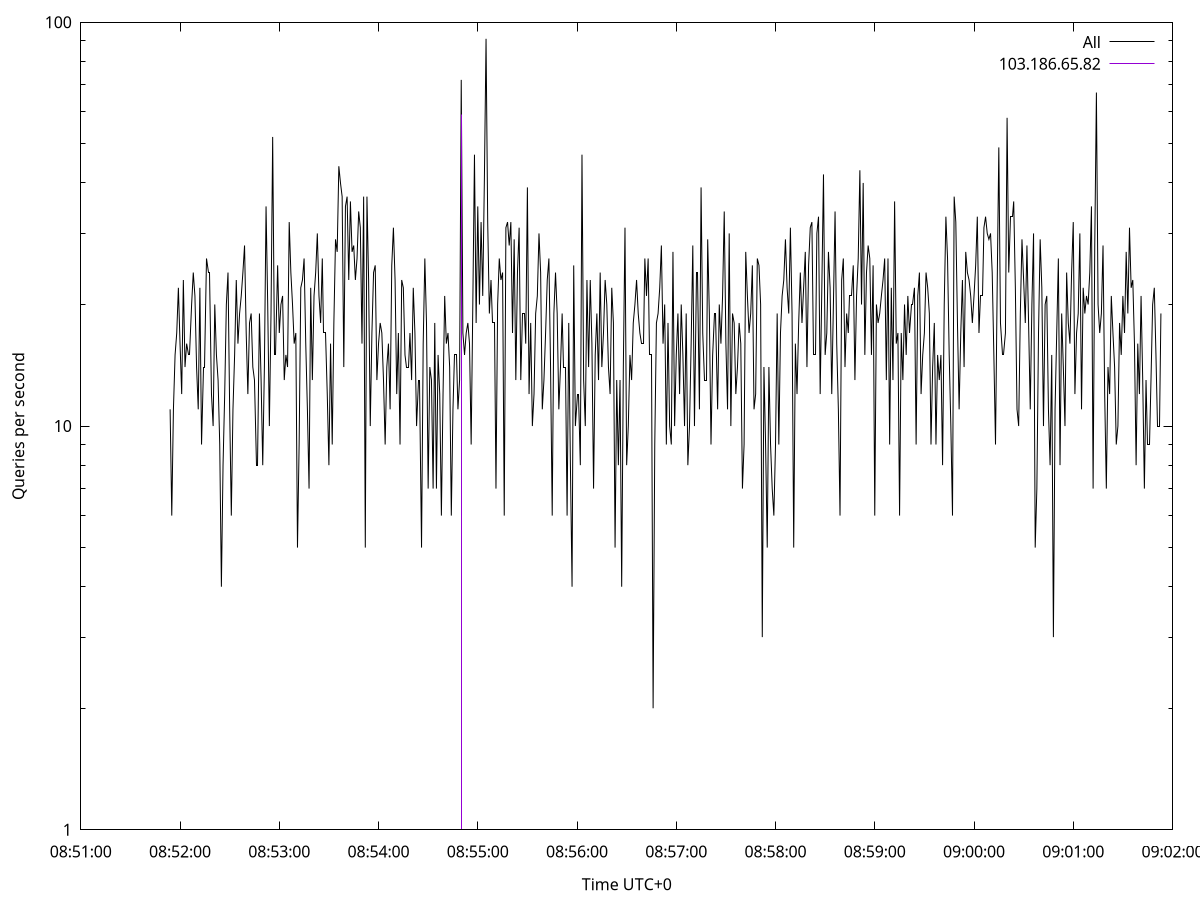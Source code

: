 set terminal pngcairo size 1024,768
set output 'Sun Jan  7 15:51:54 2024.png'
set ylabel 'Queries per second'
set xlabel 'Time UTC+0'
set xdata time
set timefmt "%s"
set log y
plot \
'-' using 1:2 linecolor 0 linetype 2 with lines title 'All', \
'-' using 1:2 linecolor 1 linetype 3 with impulses title "103.186.65.82"
1704617514 11
1704617515 6
1704617516 11
1704617517 15
1704617518 17
1704617519 22
1704617520 16
1704617521 12
1704617522 23
1704617523 14
1704617524 16
1704617525 15
1704617526 15
1704617527 20
1704617528 24
1704617529 21
1704617530 14
1704617531 11
1704617532 22
1704617533 9
1704617534 14
1704617535 14
1704617536 26
1704617537 24
1704617538 24
1704617539 12
1704617540 10
1704617541 20
1704617542 15
1704617543 13
1704617544 9
1704617545 4
1704617546 8
1704617547 12
1704617548 20
1704617549 24
1704617550 11
1704617551 6
1704617552 11
1704617553 15
1704617554 23
1704617555 16
1704617556 19
1704617557 21
1704617558 24
1704617559 28
1704617560 17
1704617561 12
1704617562 18
1704617563 19
1704617564 14
1704617565 13
1704617566 8
1704617567 8
1704617568 19
1704617569 13
1704617570 8
1704617571 14
1704617572 35
1704617573 20
1704617574 10
1704617575 19
1704617576 52
1704617577 15
1704617578 15
1704617579 25
1704617580 17
1704617581 20
1704617582 21
1704617583 13
1704617584 15
1704617585 14
1704617586 32
1704617587 24
1704617588 20
1704617589 16
1704617590 17
1704617591 5
1704617592 9
1704617593 22
1704617594 23
1704617595 26
1704617596 16
1704617597 11
1704617598 7
1704617599 22
1704617600 13
1704617601 21
1704617602 24
1704617603 30
1704617604 21
1704617605 18
1704617606 26
1704617607 17
1704617608 17
1704617609 12
1704617610 8
1704617611 16
1704617612 9
1704617613 18
1704617614 29
1704617615 27
1704617616 44
1704617617 40
1704617618 37
1704617619 14
1704617620 35
1704617621 37
1704617622 23
1704617623 36
1704617624 27
1704617625 28
1704617626 23
1704617627 26
1704617628 34
1704617629 31
1704617630 16
1704617631 37
1704617632 5
1704617633 37
1704617634 23
1704617635 10
1704617636 17
1704617637 24
1704617638 25
1704617639 13
1704617640 16
1704617641 18
1704617642 17
1704617643 13
1704617644 9
1704617645 14
1704617646 16
1704617647 11
1704617648 25
1704617649 31
1704617650 23
1704617651 12
1704617652 17
1704617653 9
1704617654 23
1704617655 22
1704617656 15
1704617657 14
1704617658 14
1704617659 17
1704617660 13
1704617661 22
1704617662 17
1704617663 10
1704617664 13
1704617665 13
1704617666 5
1704617667 16
1704617668 26
1704617669 18
1704617670 7
1704617671 14
1704617672 13
1704617673 7
1704617674 18
1704617675 7
1704617676 15
1704617677 12
1704617678 6
1704617679 12
1704617680 21
1704617681 16
1704617682 17
1704617683 14
1704617684 6
1704617685 11
1704617686 15
1704617687 15
1704617688 11
1704617689 13
1704617690 72
1704617691 17
1704617692 15
1704617693 17
1704617694 18
1704617695 16
1704617696 9
1704617697 20
1704617698 47
1704617699 18
1704617700 35
1704617701 20
1704617702 32
1704617703 21
1704617704 41
1704617705 91
1704617706 32
1704617707 19
1704617708 23
1704617709 18
1704617710 18
1704617711 7
1704617712 20
1704617713 26
1704617714 23
1704617715 24
1704617716 6
1704617717 31
1704617718 32
1704617719 28
1704617720 32
1704617721 17
1704617722 29
1704617723 13
1704617724 24
1704617725 31
1704617726 13
1704617727 19
1704617728 19
1704617729 16
1704617730 39
1704617731 12
1704617732 18
1704617733 10
1704617734 12
1704617735 19
1704617736 21
1704617737 30
1704617738 24
1704617739 11
1704617740 13
1704617741 17
1704617742 23
1704617743 26
1704617744 14
1704617745 6
1704617746 19
1704617747 24
1704617748 19
1704617749 11
1704617750 14
1704617751 19
1704617752 14
1704617753 14
1704617754 6
1704617755 18
1704617756 8
1704617757 4
1704617758 25
1704617759 10
1704617760 12
1704617761 12
1704617762 8
1704617763 47
1704617764 13
1704617765 10
1704617766 23
1704617767 14
1704617768 23
1704617769 16
1704617770 7
1704617771 15
1704617772 19
1704617773 13
1704617774 24
1704617775 14
1704617776 17
1704617777 23
1704617778 20
1704617779 14
1704617780 12
1704617781 22
1704617782 18
1704617783 5
1704617784 13
1704617785 8
1704617786 13
1704617787 4
1704617788 14
1704617789 31
1704617790 8
1704617791 10
1704617792 15
1704617793 13
1704617794 18
1704617795 20
1704617796 23
1704617797 19
1704617798 17
1704617799 16
1704617800 16
1704617801 26
1704617802 21
1704617803 26
1704617804 15
1704617805 15
1704617806 2
1704617807 9
1704617808 18
1704617809 19
1704617810 22
1704617811 28
1704617812 16
1704617813 20
1704617814 9
1704617815 18
1704617816 10
1704617817 9
1704617818 27
1704617819 10
1704617820 15
1704617821 19
1704617822 12
1704617823 20
1704617824 15
1704617825 10
1704617826 19
1704617827 8
1704617828 10
1704617829 16
1704617830 28
1704617831 10
1704617832 24
1704617833 24
1704617834 11
1704617835 39
1704617836 17
1704617837 13
1704617838 13
1704617839 29
1704617840 19
1704617841 9
1704617842 15
1704617843 19
1704617844 19
1704617845 11
1704617846 20
1704617847 16
1704617848 21
1704617849 34
1704617850 16
1704617851 11
1704617852 30
1704617853 10
1704617854 19
1704617855 18
1704617856 12
1704617857 14
1704617858 18
1704617859 16
1704617860 7
1704617861 9
1704617862 27
1704617863 21
1704617864 17
1704617865 19
1704617866 25
1704617867 11
1704617868 12
1704617869 26
1704617870 25
1704617871 20
1704617872 3
1704617873 14
1704617874 9
1704617875 5
1704617876 14
1704617877 9
1704617878 7
1704617879 6
1704617880 9
1704617881 19
1704617882 9
1704617883 17
1704617884 21
1704617885 23
1704617886 29
1704617887 22
1704617888 19
1704617889 31
1704617890 19
1704617891 5
1704617892 16
1704617893 12
1704617894 18
1704617895 24
1704617896 18
1704617897 22
1704617898 27
1704617899 14
1704617900 25
1704617901 31
1704617902 32
1704617903 15
1704617904 15
1704617905 30
1704617906 33
1704617907 12
1704617908 22
1704617909 42
1704617910 15
1704617911 17
1704617912 27
1704617913 22
1704617914 12
1704617915 20
1704617916 34
1704617917 16
1704617918 11
1704617919 6
1704617920 23
1704617921 26
1704617922 14
1704617923 19
1704617924 17
1704617925 21
1704617926 21
1704617927 25
1704617928 13
1704617929 21
1704617930 26
1704617931 43
1704617932 20
1704617933 40
1704617934 15
1704617935 24
1704617936 28
1704617937 26
1704617938 15
1704617939 25
1704617940 6
1704617941 20
1704617942 18
1704617943 19
1704617944 21
1704617945 23
1704617946 26
1704617947 13
1704617948 26
1704617949 9
1704617950 22
1704617951 13
1704617952 36
1704617953 16
1704617954 17
1704617955 6
1704617956 17
1704617957 13
1704617958 20
1704617959 15
1704617960 21
1704617961 17
1704617962 20
1704617963 20
1704617964 22
1704617965 9
1704617966 21
1704617967 24
1704617968 12
1704617969 15
1704617970 17
1704617971 24
1704617972 22
1704617973 19
1704617974 9
1704617975 14
1704617976 18
1704617977 9
1704617978 15
1704617979 13
1704617980 15
1704617981 8
1704617982 20
1704617983 33
1704617984 26
1704617985 15
1704617986 10
1704617987 6
1704617988 37
1704617989 32
1704617990 18
1704617991 11
1704617992 17
1704617993 23
1704617994 14
1704617995 27
1704617996 24
1704617997 23
1704617998 21
1704617999 18
1704618000 21
1704618001 25
1704618002 33
1704618003 17
1704618004 21
1704618005 21
1704618006 31
1704618007 33
1704618008 30
1704618009 29
1704618010 30
1704618011 24
1704618012 15
1704618013 9
1704618014 22
1704618015 49
1704618016 18
1704618017 15
1704618018 15
1704618019 17
1704618020 58
1704618021 24
1704618022 33
1704618023 33
1704618024 36
1704618025 22
1704618026 11
1704618027 10
1704618028 19
1704618029 29
1704618030 23
1704618031 18
1704618032 28
1704618033 18
1704618034 11
1704618035 20
1704618036 30
1704618037 5
1704618038 7
1704618039 17
1704618040 29
1704618041 22
1704618042 10
1704618043 20
1704618044 21
1704618045 11
1704618046 8
1704618047 15
1704618048 3
1704618049 11
1704618050 17
1704618051 26
1704618052 8
1704618053 19
1704618054 14
1704618055 10
1704618056 24
1704618057 18
1704618058 16
1704618059 24
1704618060 32
1704618061 12
1704618062 17
1704618063 19
1704618064 30
1704618065 11
1704618066 22
1704618067 19
1704618068 21
1704618069 20
1704618070 24
1704618071 35
1704618072 7
1704618073 28
1704618074 67
1704618075 20
1704618076 17
1704618077 19
1704618078 28
1704618079 12
1704618080 7
1704618081 14
1704618082 12
1704618083 21
1704618084 17
1704618085 14
1704618086 9
1704618087 10
1704618088 18
1704618089 15
1704618090 21
1704618091 17
1704618092 27
1704618093 19
1704618094 31
1704618095 22
1704618096 23
1704618097 16
1704618098 8
1704618099 16
1704618100 12
1704618101 21
1704618102 13
1704618103 7
1704618104 13
1704618105 9
1704618106 9
1704618107 13
1704618108 20
1704618109 22
1704618110 15
1704618111 10
1704618112 10
1704618113 19

e
1704617690 59

e

